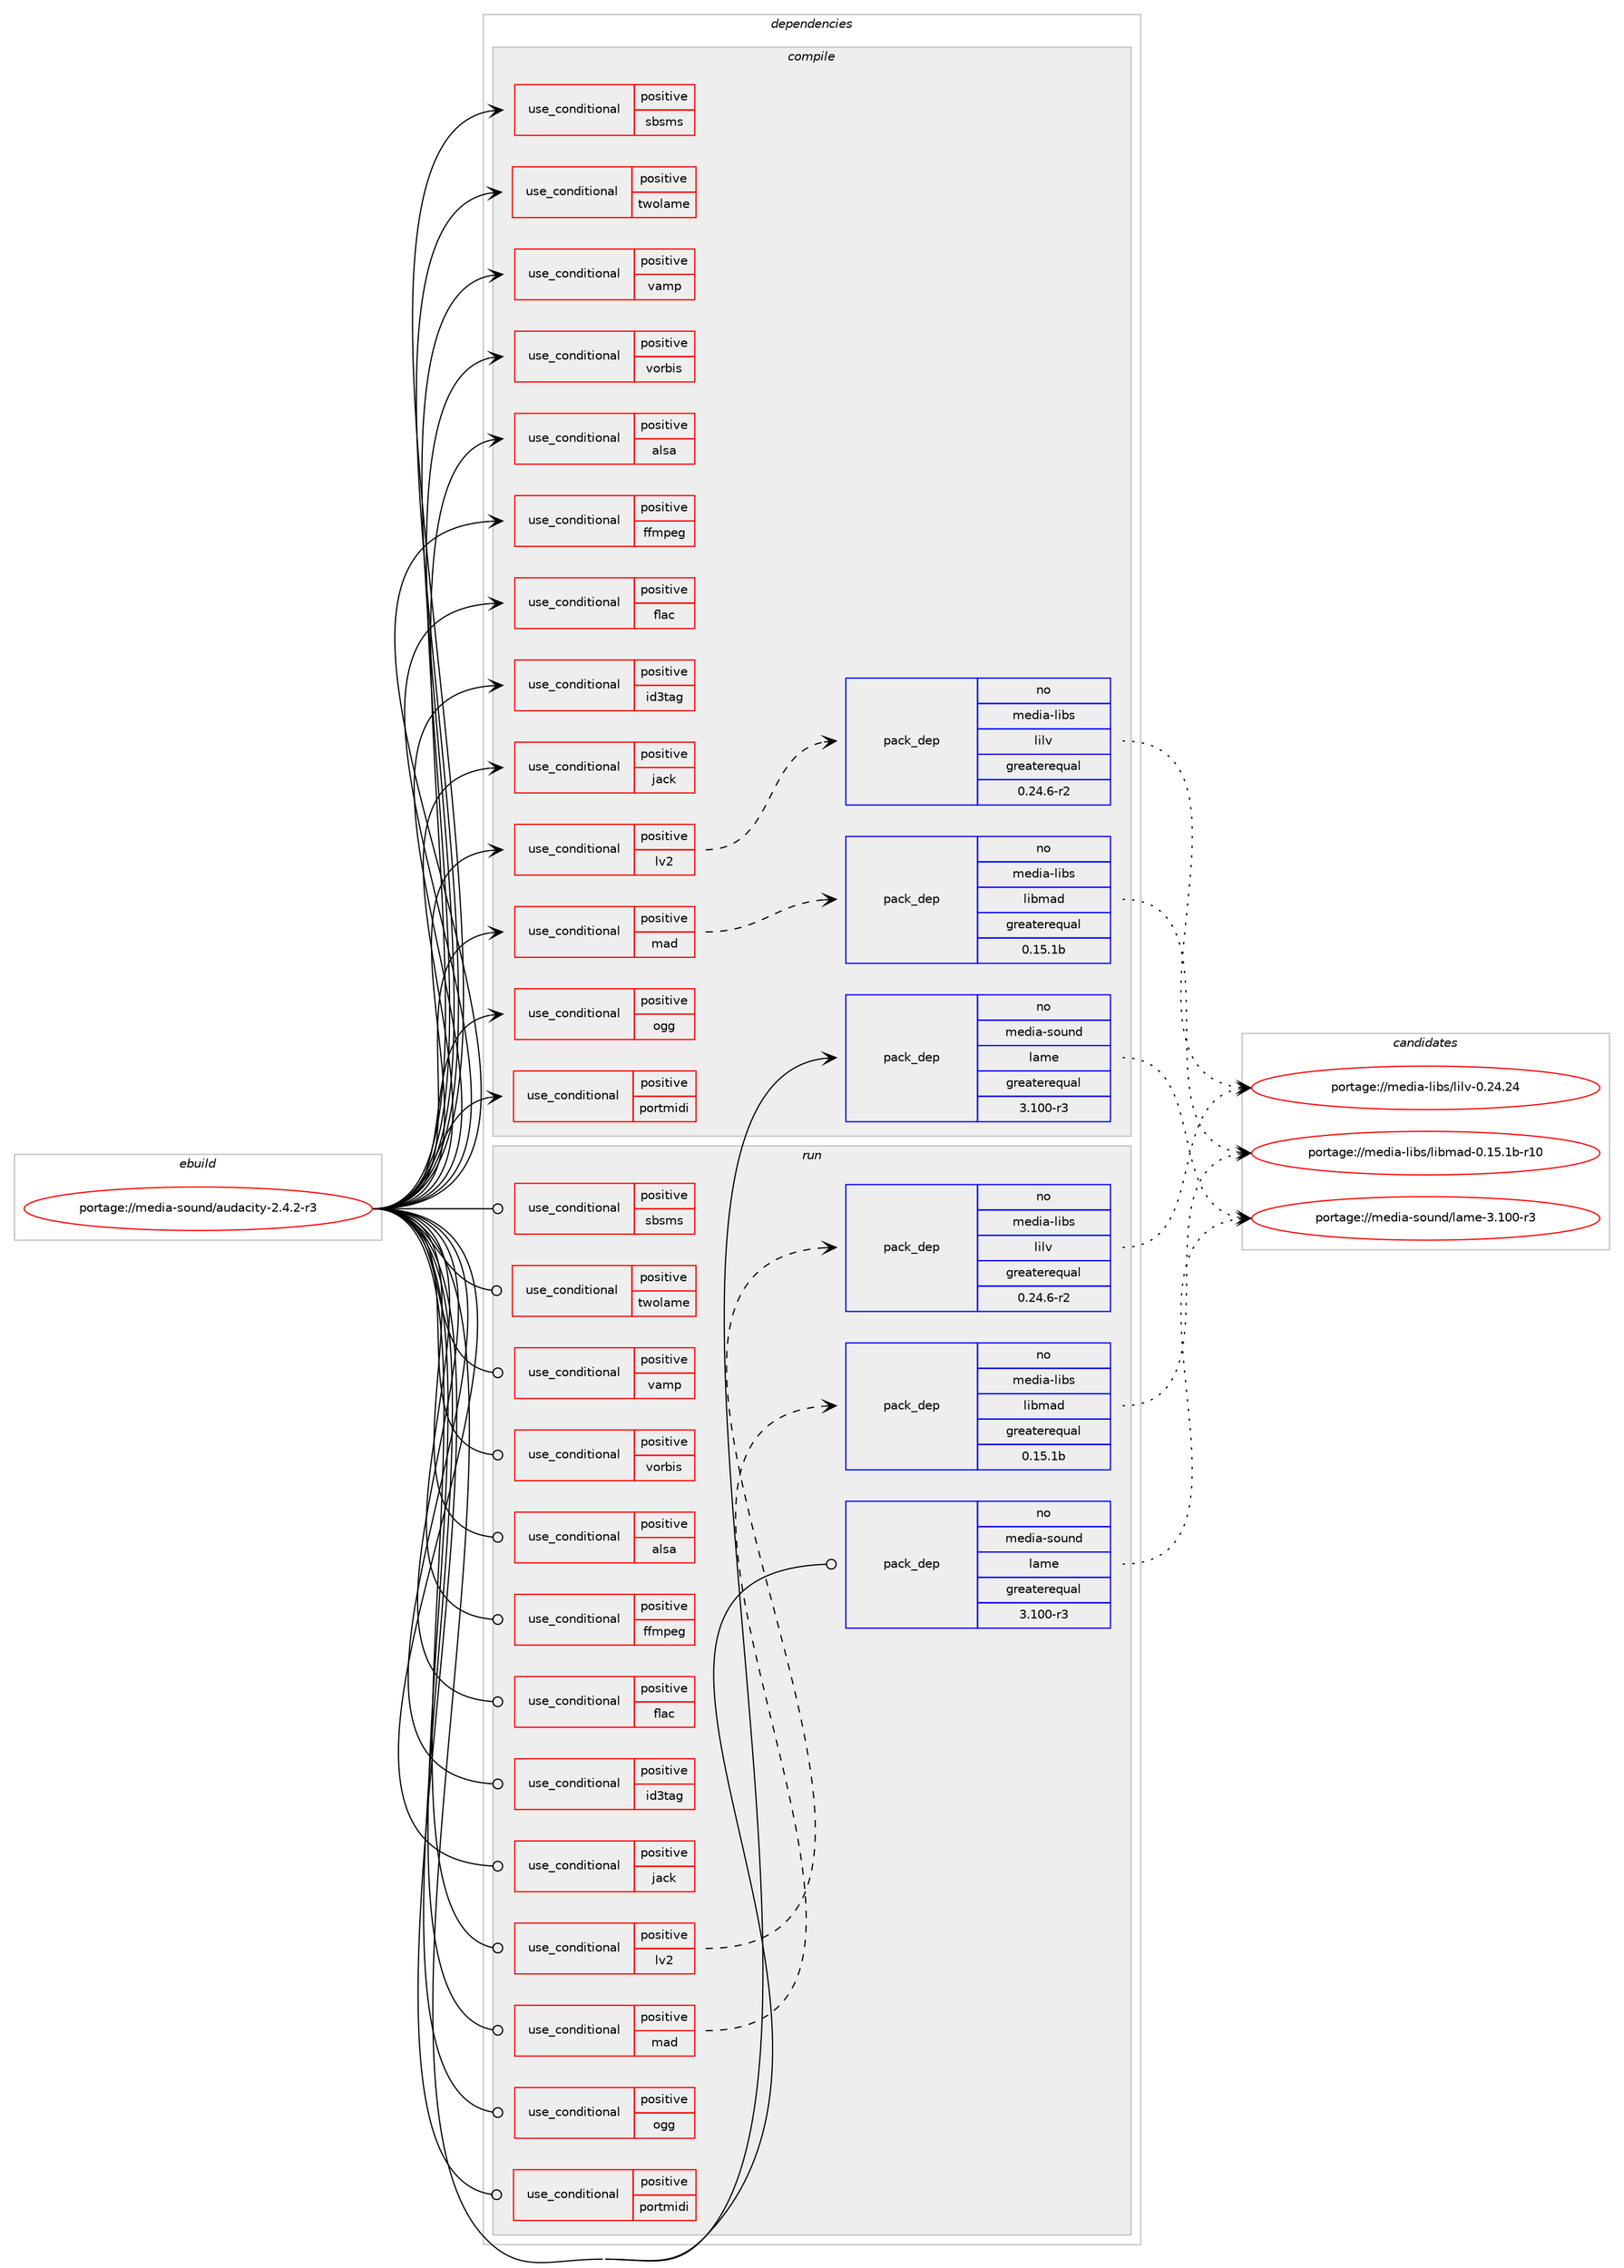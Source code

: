 digraph prolog {

# *************
# Graph options
# *************

newrank=true;
concentrate=true;
compound=true;
graph [rankdir=LR,fontname=Helvetica,fontsize=10,ranksep=1.5];#, ranksep=2.5, nodesep=0.2];
edge  [arrowhead=vee];
node  [fontname=Helvetica,fontsize=10];

# **********
# The ebuild
# **********

subgraph cluster_leftcol {
color=gray;
rank=same;
label=<<i>ebuild</i>>;
id [label="portage://media-sound/audacity-2.4.2-r3", color=red, width=4, href="../media-sound/audacity-2.4.2-r3.svg"];
}

# ****************
# The dependencies
# ****************

subgraph cluster_midcol {
color=gray;
label=<<i>dependencies</i>>;
subgraph cluster_compile {
fillcolor="#eeeeee";
style=filled;
label=<<i>compile</i>>;
subgraph cond77106 {
dependency161798 [label=<<TABLE BORDER="0" CELLBORDER="1" CELLSPACING="0" CELLPADDING="4"><TR><TD ROWSPAN="3" CELLPADDING="10">use_conditional</TD></TR><TR><TD>positive</TD></TR><TR><TD>alsa</TD></TR></TABLE>>, shape=none, color=red];
# *** BEGIN UNKNOWN DEPENDENCY TYPE (TODO) ***
# dependency161798 -> package_dependency(portage://media-sound/audacity-2.4.2-r3,install,no,media-libs,alsa-lib,none,[,,],[],[])
# *** END UNKNOWN DEPENDENCY TYPE (TODO) ***

}
id:e -> dependency161798:w [weight=20,style="solid",arrowhead="vee"];
subgraph cond77107 {
dependency161799 [label=<<TABLE BORDER="0" CELLBORDER="1" CELLSPACING="0" CELLPADDING="4"><TR><TD ROWSPAN="3" CELLPADDING="10">use_conditional</TD></TR><TR><TD>positive</TD></TR><TR><TD>ffmpeg</TD></TR></TABLE>>, shape=none, color=red];
# *** BEGIN UNKNOWN DEPENDENCY TYPE (TODO) ***
# dependency161799 -> package_dependency(portage://media-sound/audacity-2.4.2-r3,install,no,media-video,ffmpeg,none,[,,],any_same_slot,[])
# *** END UNKNOWN DEPENDENCY TYPE (TODO) ***

}
id:e -> dependency161799:w [weight=20,style="solid",arrowhead="vee"];
subgraph cond77108 {
dependency161800 [label=<<TABLE BORDER="0" CELLBORDER="1" CELLSPACING="0" CELLPADDING="4"><TR><TD ROWSPAN="3" CELLPADDING="10">use_conditional</TD></TR><TR><TD>positive</TD></TR><TR><TD>flac</TD></TR></TABLE>>, shape=none, color=red];
# *** BEGIN UNKNOWN DEPENDENCY TYPE (TODO) ***
# dependency161800 -> package_dependency(portage://media-sound/audacity-2.4.2-r3,install,no,media-libs,flac,none,[,,],any_same_slot,[use(enable(cxx),none)])
# *** END UNKNOWN DEPENDENCY TYPE (TODO) ***

}
id:e -> dependency161800:w [weight=20,style="solid",arrowhead="vee"];
subgraph cond77109 {
dependency161801 [label=<<TABLE BORDER="0" CELLBORDER="1" CELLSPACING="0" CELLPADDING="4"><TR><TD ROWSPAN="3" CELLPADDING="10">use_conditional</TD></TR><TR><TD>positive</TD></TR><TR><TD>id3tag</TD></TR></TABLE>>, shape=none, color=red];
# *** BEGIN UNKNOWN DEPENDENCY TYPE (TODO) ***
# dependency161801 -> package_dependency(portage://media-sound/audacity-2.4.2-r3,install,no,media-libs,libid3tag,none,[,,],any_same_slot,[])
# *** END UNKNOWN DEPENDENCY TYPE (TODO) ***

}
id:e -> dependency161801:w [weight=20,style="solid",arrowhead="vee"];
subgraph cond77110 {
dependency161802 [label=<<TABLE BORDER="0" CELLBORDER="1" CELLSPACING="0" CELLPADDING="4"><TR><TD ROWSPAN="3" CELLPADDING="10">use_conditional</TD></TR><TR><TD>positive</TD></TR><TR><TD>jack</TD></TR></TABLE>>, shape=none, color=red];
# *** BEGIN UNKNOWN DEPENDENCY TYPE (TODO) ***
# dependency161802 -> package_dependency(portage://media-sound/audacity-2.4.2-r3,install,no,virtual,jack,none,[,,],[],[])
# *** END UNKNOWN DEPENDENCY TYPE (TODO) ***

}
id:e -> dependency161802:w [weight=20,style="solid",arrowhead="vee"];
subgraph cond77111 {
dependency161803 [label=<<TABLE BORDER="0" CELLBORDER="1" CELLSPACING="0" CELLPADDING="4"><TR><TD ROWSPAN="3" CELLPADDING="10">use_conditional</TD></TR><TR><TD>positive</TD></TR><TR><TD>lv2</TD></TR></TABLE>>, shape=none, color=red];
# *** BEGIN UNKNOWN DEPENDENCY TYPE (TODO) ***
# dependency161803 -> package_dependency(portage://media-sound/audacity-2.4.2-r3,install,no,dev-libs,serd,none,[,,],[],[])
# *** END UNKNOWN DEPENDENCY TYPE (TODO) ***

# *** BEGIN UNKNOWN DEPENDENCY TYPE (TODO) ***
# dependency161803 -> package_dependency(portage://media-sound/audacity-2.4.2-r3,install,no,dev-libs,sord,none,[,,],[],[])
# *** END UNKNOWN DEPENDENCY TYPE (TODO) ***

subgraph pack82320 {
dependency161804 [label=<<TABLE BORDER="0" CELLBORDER="1" CELLSPACING="0" CELLPADDING="4" WIDTH="220"><TR><TD ROWSPAN="6" CELLPADDING="30">pack_dep</TD></TR><TR><TD WIDTH="110">no</TD></TR><TR><TD>media-libs</TD></TR><TR><TD>lilv</TD></TR><TR><TD>greaterequal</TD></TR><TR><TD>0.24.6-r2</TD></TR></TABLE>>, shape=none, color=blue];
}
dependency161803:e -> dependency161804:w [weight=20,style="dashed",arrowhead="vee"];
# *** BEGIN UNKNOWN DEPENDENCY TYPE (TODO) ***
# dependency161803 -> package_dependency(portage://media-sound/audacity-2.4.2-r3,install,no,media-libs,lv2,none,[,,],[],[])
# *** END UNKNOWN DEPENDENCY TYPE (TODO) ***

# *** BEGIN UNKNOWN DEPENDENCY TYPE (TODO) ***
# dependency161803 -> package_dependency(portage://media-sound/audacity-2.4.2-r3,install,no,media-libs,sratom,none,[,,],[],[])
# *** END UNKNOWN DEPENDENCY TYPE (TODO) ***

# *** BEGIN UNKNOWN DEPENDENCY TYPE (TODO) ***
# dependency161803 -> package_dependency(portage://media-sound/audacity-2.4.2-r3,install,no,media-libs,suil,none,[,,],[],[])
# *** END UNKNOWN DEPENDENCY TYPE (TODO) ***

}
id:e -> dependency161803:w [weight=20,style="solid",arrowhead="vee"];
subgraph cond77112 {
dependency161805 [label=<<TABLE BORDER="0" CELLBORDER="1" CELLSPACING="0" CELLPADDING="4"><TR><TD ROWSPAN="3" CELLPADDING="10">use_conditional</TD></TR><TR><TD>positive</TD></TR><TR><TD>mad</TD></TR></TABLE>>, shape=none, color=red];
subgraph pack82321 {
dependency161806 [label=<<TABLE BORDER="0" CELLBORDER="1" CELLSPACING="0" CELLPADDING="4" WIDTH="220"><TR><TD ROWSPAN="6" CELLPADDING="30">pack_dep</TD></TR><TR><TD WIDTH="110">no</TD></TR><TR><TD>media-libs</TD></TR><TR><TD>libmad</TD></TR><TR><TD>greaterequal</TD></TR><TR><TD>0.15.1b</TD></TR></TABLE>>, shape=none, color=blue];
}
dependency161805:e -> dependency161806:w [weight=20,style="dashed",arrowhead="vee"];
}
id:e -> dependency161805:w [weight=20,style="solid",arrowhead="vee"];
subgraph cond77113 {
dependency161807 [label=<<TABLE BORDER="0" CELLBORDER="1" CELLSPACING="0" CELLPADDING="4"><TR><TD ROWSPAN="3" CELLPADDING="10">use_conditional</TD></TR><TR><TD>positive</TD></TR><TR><TD>ogg</TD></TR></TABLE>>, shape=none, color=red];
# *** BEGIN UNKNOWN DEPENDENCY TYPE (TODO) ***
# dependency161807 -> package_dependency(portage://media-sound/audacity-2.4.2-r3,install,no,media-libs,libogg,none,[,,],[],[])
# *** END UNKNOWN DEPENDENCY TYPE (TODO) ***

}
id:e -> dependency161807:w [weight=20,style="solid",arrowhead="vee"];
subgraph cond77114 {
dependency161808 [label=<<TABLE BORDER="0" CELLBORDER="1" CELLSPACING="0" CELLPADDING="4"><TR><TD ROWSPAN="3" CELLPADDING="10">use_conditional</TD></TR><TR><TD>positive</TD></TR><TR><TD>portmidi</TD></TR></TABLE>>, shape=none, color=red];
# *** BEGIN UNKNOWN DEPENDENCY TYPE (TODO) ***
# dependency161808 -> package_dependency(portage://media-sound/audacity-2.4.2-r3,install,no,media-libs,portmidi,none,[,,],[],[])
# *** END UNKNOWN DEPENDENCY TYPE (TODO) ***

}
id:e -> dependency161808:w [weight=20,style="solid",arrowhead="vee"];
subgraph cond77115 {
dependency161809 [label=<<TABLE BORDER="0" CELLBORDER="1" CELLSPACING="0" CELLPADDING="4"><TR><TD ROWSPAN="3" CELLPADDING="10">use_conditional</TD></TR><TR><TD>positive</TD></TR><TR><TD>sbsms</TD></TR></TABLE>>, shape=none, color=red];
# *** BEGIN UNKNOWN DEPENDENCY TYPE (TODO) ***
# dependency161809 -> package_dependency(portage://media-sound/audacity-2.4.2-r3,install,no,media-libs,libsbsms,none,[,,],[],[])
# *** END UNKNOWN DEPENDENCY TYPE (TODO) ***

}
id:e -> dependency161809:w [weight=20,style="solid",arrowhead="vee"];
subgraph cond77116 {
dependency161810 [label=<<TABLE BORDER="0" CELLBORDER="1" CELLSPACING="0" CELLPADDING="4"><TR><TD ROWSPAN="3" CELLPADDING="10">use_conditional</TD></TR><TR><TD>positive</TD></TR><TR><TD>twolame</TD></TR></TABLE>>, shape=none, color=red];
# *** BEGIN UNKNOWN DEPENDENCY TYPE (TODO) ***
# dependency161810 -> package_dependency(portage://media-sound/audacity-2.4.2-r3,install,no,media-sound,twolame,none,[,,],[],[])
# *** END UNKNOWN DEPENDENCY TYPE (TODO) ***

}
id:e -> dependency161810:w [weight=20,style="solid",arrowhead="vee"];
subgraph cond77117 {
dependency161811 [label=<<TABLE BORDER="0" CELLBORDER="1" CELLSPACING="0" CELLPADDING="4"><TR><TD ROWSPAN="3" CELLPADDING="10">use_conditional</TD></TR><TR><TD>positive</TD></TR><TR><TD>vamp</TD></TR></TABLE>>, shape=none, color=red];
# *** BEGIN UNKNOWN DEPENDENCY TYPE (TODO) ***
# dependency161811 -> package_dependency(portage://media-sound/audacity-2.4.2-r3,install,no,media-libs,vamp-plugin-sdk,none,[,,],[],[])
# *** END UNKNOWN DEPENDENCY TYPE (TODO) ***

}
id:e -> dependency161811:w [weight=20,style="solid",arrowhead="vee"];
subgraph cond77118 {
dependency161812 [label=<<TABLE BORDER="0" CELLBORDER="1" CELLSPACING="0" CELLPADDING="4"><TR><TD ROWSPAN="3" CELLPADDING="10">use_conditional</TD></TR><TR><TD>positive</TD></TR><TR><TD>vorbis</TD></TR></TABLE>>, shape=none, color=red];
# *** BEGIN UNKNOWN DEPENDENCY TYPE (TODO) ***
# dependency161812 -> package_dependency(portage://media-sound/audacity-2.4.2-r3,install,no,media-libs,libvorbis,none,[,,],[],[])
# *** END UNKNOWN DEPENDENCY TYPE (TODO) ***

}
id:e -> dependency161812:w [weight=20,style="solid",arrowhead="vee"];
# *** BEGIN UNKNOWN DEPENDENCY TYPE (TODO) ***
# id -> package_dependency(portage://media-sound/audacity-2.4.2-r3,install,no,dev-libs,expat,none,[,,],[],[])
# *** END UNKNOWN DEPENDENCY TYPE (TODO) ***

# *** BEGIN UNKNOWN DEPENDENCY TYPE (TODO) ***
# id -> package_dependency(portage://media-sound/audacity-2.4.2-r3,install,no,dev-util,desktop-file-utils,none,[,,],[],[])
# *** END UNKNOWN DEPENDENCY TYPE (TODO) ***

# *** BEGIN UNKNOWN DEPENDENCY TYPE (TODO) ***
# id -> package_dependency(portage://media-sound/audacity-2.4.2-r3,install,no,media-libs,libsndfile,none,[,,],[],[])
# *** END UNKNOWN DEPENDENCY TYPE (TODO) ***

# *** BEGIN UNKNOWN DEPENDENCY TYPE (TODO) ***
# id -> package_dependency(portage://media-sound/audacity-2.4.2-r3,install,no,media-libs,libsoundtouch,none,[,,],any_same_slot,[])
# *** END UNKNOWN DEPENDENCY TYPE (TODO) ***

# *** BEGIN UNKNOWN DEPENDENCY TYPE (TODO) ***
# id -> package_dependency(portage://media-sound/audacity-2.4.2-r3,install,no,media-libs,portaudio,none,[,,],[],[use(optenable(alsa),none)])
# *** END UNKNOWN DEPENDENCY TYPE (TODO) ***

# *** BEGIN UNKNOWN DEPENDENCY TYPE (TODO) ***
# id -> package_dependency(portage://media-sound/audacity-2.4.2-r3,install,no,media-libs,soxr,none,[,,],[],[])
# *** END UNKNOWN DEPENDENCY TYPE (TODO) ***

subgraph pack82322 {
dependency161813 [label=<<TABLE BORDER="0" CELLBORDER="1" CELLSPACING="0" CELLPADDING="4" WIDTH="220"><TR><TD ROWSPAN="6" CELLPADDING="30">pack_dep</TD></TR><TR><TD WIDTH="110">no</TD></TR><TR><TD>media-sound</TD></TR><TR><TD>lame</TD></TR><TR><TD>greaterequal</TD></TR><TR><TD>3.100-r3</TD></TR></TABLE>>, shape=none, color=blue];
}
id:e -> dependency161813:w [weight=20,style="solid",arrowhead="vee"];
# *** BEGIN UNKNOWN DEPENDENCY TYPE (TODO) ***
# id -> package_dependency(portage://media-sound/audacity-2.4.2-r3,install,no,x11-libs,wxGTK,none,[,,],[slot(3.0-gtk3)],[use(enable(X),none)])
# *** END UNKNOWN DEPENDENCY TYPE (TODO) ***

# *** BEGIN UNKNOWN DEPENDENCY TYPE (TODO) ***
# id -> package_dependency(portage://media-sound/audacity-2.4.2-r3,install,no,x11-misc,shared-mime-info,none,[,,],[],[])
# *** END UNKNOWN DEPENDENCY TYPE (TODO) ***

}
subgraph cluster_compileandrun {
fillcolor="#eeeeee";
style=filled;
label=<<i>compile and run</i>>;
}
subgraph cluster_run {
fillcolor="#eeeeee";
style=filled;
label=<<i>run</i>>;
subgraph cond77119 {
dependency161814 [label=<<TABLE BORDER="0" CELLBORDER="1" CELLSPACING="0" CELLPADDING="4"><TR><TD ROWSPAN="3" CELLPADDING="10">use_conditional</TD></TR><TR><TD>positive</TD></TR><TR><TD>alsa</TD></TR></TABLE>>, shape=none, color=red];
# *** BEGIN UNKNOWN DEPENDENCY TYPE (TODO) ***
# dependency161814 -> package_dependency(portage://media-sound/audacity-2.4.2-r3,run,no,media-libs,alsa-lib,none,[,,],[],[])
# *** END UNKNOWN DEPENDENCY TYPE (TODO) ***

}
id:e -> dependency161814:w [weight=20,style="solid",arrowhead="odot"];
subgraph cond77120 {
dependency161815 [label=<<TABLE BORDER="0" CELLBORDER="1" CELLSPACING="0" CELLPADDING="4"><TR><TD ROWSPAN="3" CELLPADDING="10">use_conditional</TD></TR><TR><TD>positive</TD></TR><TR><TD>ffmpeg</TD></TR></TABLE>>, shape=none, color=red];
# *** BEGIN UNKNOWN DEPENDENCY TYPE (TODO) ***
# dependency161815 -> package_dependency(portage://media-sound/audacity-2.4.2-r3,run,no,media-video,ffmpeg,none,[,,],any_same_slot,[])
# *** END UNKNOWN DEPENDENCY TYPE (TODO) ***

}
id:e -> dependency161815:w [weight=20,style="solid",arrowhead="odot"];
subgraph cond77121 {
dependency161816 [label=<<TABLE BORDER="0" CELLBORDER="1" CELLSPACING="0" CELLPADDING="4"><TR><TD ROWSPAN="3" CELLPADDING="10">use_conditional</TD></TR><TR><TD>positive</TD></TR><TR><TD>flac</TD></TR></TABLE>>, shape=none, color=red];
# *** BEGIN UNKNOWN DEPENDENCY TYPE (TODO) ***
# dependency161816 -> package_dependency(portage://media-sound/audacity-2.4.2-r3,run,no,media-libs,flac,none,[,,],any_same_slot,[use(enable(cxx),none)])
# *** END UNKNOWN DEPENDENCY TYPE (TODO) ***

}
id:e -> dependency161816:w [weight=20,style="solid",arrowhead="odot"];
subgraph cond77122 {
dependency161817 [label=<<TABLE BORDER="0" CELLBORDER="1" CELLSPACING="0" CELLPADDING="4"><TR><TD ROWSPAN="3" CELLPADDING="10">use_conditional</TD></TR><TR><TD>positive</TD></TR><TR><TD>id3tag</TD></TR></TABLE>>, shape=none, color=red];
# *** BEGIN UNKNOWN DEPENDENCY TYPE (TODO) ***
# dependency161817 -> package_dependency(portage://media-sound/audacity-2.4.2-r3,run,no,media-libs,libid3tag,none,[,,],any_same_slot,[])
# *** END UNKNOWN DEPENDENCY TYPE (TODO) ***

}
id:e -> dependency161817:w [weight=20,style="solid",arrowhead="odot"];
subgraph cond77123 {
dependency161818 [label=<<TABLE BORDER="0" CELLBORDER="1" CELLSPACING="0" CELLPADDING="4"><TR><TD ROWSPAN="3" CELLPADDING="10">use_conditional</TD></TR><TR><TD>positive</TD></TR><TR><TD>jack</TD></TR></TABLE>>, shape=none, color=red];
# *** BEGIN UNKNOWN DEPENDENCY TYPE (TODO) ***
# dependency161818 -> package_dependency(portage://media-sound/audacity-2.4.2-r3,run,no,virtual,jack,none,[,,],[],[])
# *** END UNKNOWN DEPENDENCY TYPE (TODO) ***

}
id:e -> dependency161818:w [weight=20,style="solid",arrowhead="odot"];
subgraph cond77124 {
dependency161819 [label=<<TABLE BORDER="0" CELLBORDER="1" CELLSPACING="0" CELLPADDING="4"><TR><TD ROWSPAN="3" CELLPADDING="10">use_conditional</TD></TR><TR><TD>positive</TD></TR><TR><TD>lv2</TD></TR></TABLE>>, shape=none, color=red];
# *** BEGIN UNKNOWN DEPENDENCY TYPE (TODO) ***
# dependency161819 -> package_dependency(portage://media-sound/audacity-2.4.2-r3,run,no,dev-libs,serd,none,[,,],[],[])
# *** END UNKNOWN DEPENDENCY TYPE (TODO) ***

# *** BEGIN UNKNOWN DEPENDENCY TYPE (TODO) ***
# dependency161819 -> package_dependency(portage://media-sound/audacity-2.4.2-r3,run,no,dev-libs,sord,none,[,,],[],[])
# *** END UNKNOWN DEPENDENCY TYPE (TODO) ***

subgraph pack82323 {
dependency161820 [label=<<TABLE BORDER="0" CELLBORDER="1" CELLSPACING="0" CELLPADDING="4" WIDTH="220"><TR><TD ROWSPAN="6" CELLPADDING="30">pack_dep</TD></TR><TR><TD WIDTH="110">no</TD></TR><TR><TD>media-libs</TD></TR><TR><TD>lilv</TD></TR><TR><TD>greaterequal</TD></TR><TR><TD>0.24.6-r2</TD></TR></TABLE>>, shape=none, color=blue];
}
dependency161819:e -> dependency161820:w [weight=20,style="dashed",arrowhead="vee"];
# *** BEGIN UNKNOWN DEPENDENCY TYPE (TODO) ***
# dependency161819 -> package_dependency(portage://media-sound/audacity-2.4.2-r3,run,no,media-libs,lv2,none,[,,],[],[])
# *** END UNKNOWN DEPENDENCY TYPE (TODO) ***

# *** BEGIN UNKNOWN DEPENDENCY TYPE (TODO) ***
# dependency161819 -> package_dependency(portage://media-sound/audacity-2.4.2-r3,run,no,media-libs,sratom,none,[,,],[],[])
# *** END UNKNOWN DEPENDENCY TYPE (TODO) ***

# *** BEGIN UNKNOWN DEPENDENCY TYPE (TODO) ***
# dependency161819 -> package_dependency(portage://media-sound/audacity-2.4.2-r3,run,no,media-libs,suil,none,[,,],[],[])
# *** END UNKNOWN DEPENDENCY TYPE (TODO) ***

}
id:e -> dependency161819:w [weight=20,style="solid",arrowhead="odot"];
subgraph cond77125 {
dependency161821 [label=<<TABLE BORDER="0" CELLBORDER="1" CELLSPACING="0" CELLPADDING="4"><TR><TD ROWSPAN="3" CELLPADDING="10">use_conditional</TD></TR><TR><TD>positive</TD></TR><TR><TD>mad</TD></TR></TABLE>>, shape=none, color=red];
subgraph pack82324 {
dependency161822 [label=<<TABLE BORDER="0" CELLBORDER="1" CELLSPACING="0" CELLPADDING="4" WIDTH="220"><TR><TD ROWSPAN="6" CELLPADDING="30">pack_dep</TD></TR><TR><TD WIDTH="110">no</TD></TR><TR><TD>media-libs</TD></TR><TR><TD>libmad</TD></TR><TR><TD>greaterequal</TD></TR><TR><TD>0.15.1b</TD></TR></TABLE>>, shape=none, color=blue];
}
dependency161821:e -> dependency161822:w [weight=20,style="dashed",arrowhead="vee"];
}
id:e -> dependency161821:w [weight=20,style="solid",arrowhead="odot"];
subgraph cond77126 {
dependency161823 [label=<<TABLE BORDER="0" CELLBORDER="1" CELLSPACING="0" CELLPADDING="4"><TR><TD ROWSPAN="3" CELLPADDING="10">use_conditional</TD></TR><TR><TD>positive</TD></TR><TR><TD>ogg</TD></TR></TABLE>>, shape=none, color=red];
# *** BEGIN UNKNOWN DEPENDENCY TYPE (TODO) ***
# dependency161823 -> package_dependency(portage://media-sound/audacity-2.4.2-r3,run,no,media-libs,libogg,none,[,,],[],[])
# *** END UNKNOWN DEPENDENCY TYPE (TODO) ***

}
id:e -> dependency161823:w [weight=20,style="solid",arrowhead="odot"];
subgraph cond77127 {
dependency161824 [label=<<TABLE BORDER="0" CELLBORDER="1" CELLSPACING="0" CELLPADDING="4"><TR><TD ROWSPAN="3" CELLPADDING="10">use_conditional</TD></TR><TR><TD>positive</TD></TR><TR><TD>portmidi</TD></TR></TABLE>>, shape=none, color=red];
# *** BEGIN UNKNOWN DEPENDENCY TYPE (TODO) ***
# dependency161824 -> package_dependency(portage://media-sound/audacity-2.4.2-r3,run,no,media-libs,portmidi,none,[,,],[],[])
# *** END UNKNOWN DEPENDENCY TYPE (TODO) ***

}
id:e -> dependency161824:w [weight=20,style="solid",arrowhead="odot"];
subgraph cond77128 {
dependency161825 [label=<<TABLE BORDER="0" CELLBORDER="1" CELLSPACING="0" CELLPADDING="4"><TR><TD ROWSPAN="3" CELLPADDING="10">use_conditional</TD></TR><TR><TD>positive</TD></TR><TR><TD>sbsms</TD></TR></TABLE>>, shape=none, color=red];
# *** BEGIN UNKNOWN DEPENDENCY TYPE (TODO) ***
# dependency161825 -> package_dependency(portage://media-sound/audacity-2.4.2-r3,run,no,media-libs,libsbsms,none,[,,],[],[])
# *** END UNKNOWN DEPENDENCY TYPE (TODO) ***

}
id:e -> dependency161825:w [weight=20,style="solid",arrowhead="odot"];
subgraph cond77129 {
dependency161826 [label=<<TABLE BORDER="0" CELLBORDER="1" CELLSPACING="0" CELLPADDING="4"><TR><TD ROWSPAN="3" CELLPADDING="10">use_conditional</TD></TR><TR><TD>positive</TD></TR><TR><TD>twolame</TD></TR></TABLE>>, shape=none, color=red];
# *** BEGIN UNKNOWN DEPENDENCY TYPE (TODO) ***
# dependency161826 -> package_dependency(portage://media-sound/audacity-2.4.2-r3,run,no,media-sound,twolame,none,[,,],[],[])
# *** END UNKNOWN DEPENDENCY TYPE (TODO) ***

}
id:e -> dependency161826:w [weight=20,style="solid",arrowhead="odot"];
subgraph cond77130 {
dependency161827 [label=<<TABLE BORDER="0" CELLBORDER="1" CELLSPACING="0" CELLPADDING="4"><TR><TD ROWSPAN="3" CELLPADDING="10">use_conditional</TD></TR><TR><TD>positive</TD></TR><TR><TD>vamp</TD></TR></TABLE>>, shape=none, color=red];
# *** BEGIN UNKNOWN DEPENDENCY TYPE (TODO) ***
# dependency161827 -> package_dependency(portage://media-sound/audacity-2.4.2-r3,run,no,media-libs,vamp-plugin-sdk,none,[,,],[],[])
# *** END UNKNOWN DEPENDENCY TYPE (TODO) ***

}
id:e -> dependency161827:w [weight=20,style="solid",arrowhead="odot"];
subgraph cond77131 {
dependency161828 [label=<<TABLE BORDER="0" CELLBORDER="1" CELLSPACING="0" CELLPADDING="4"><TR><TD ROWSPAN="3" CELLPADDING="10">use_conditional</TD></TR><TR><TD>positive</TD></TR><TR><TD>vorbis</TD></TR></TABLE>>, shape=none, color=red];
# *** BEGIN UNKNOWN DEPENDENCY TYPE (TODO) ***
# dependency161828 -> package_dependency(portage://media-sound/audacity-2.4.2-r3,run,no,media-libs,libvorbis,none,[,,],[],[])
# *** END UNKNOWN DEPENDENCY TYPE (TODO) ***

}
id:e -> dependency161828:w [weight=20,style="solid",arrowhead="odot"];
# *** BEGIN UNKNOWN DEPENDENCY TYPE (TODO) ***
# id -> package_dependency(portage://media-sound/audacity-2.4.2-r3,run,no,dev-libs,expat,none,[,,],[],[])
# *** END UNKNOWN DEPENDENCY TYPE (TODO) ***

# *** BEGIN UNKNOWN DEPENDENCY TYPE (TODO) ***
# id -> package_dependency(portage://media-sound/audacity-2.4.2-r3,run,no,media-libs,libsndfile,none,[,,],[],[])
# *** END UNKNOWN DEPENDENCY TYPE (TODO) ***

# *** BEGIN UNKNOWN DEPENDENCY TYPE (TODO) ***
# id -> package_dependency(portage://media-sound/audacity-2.4.2-r3,run,no,media-libs,libsoundtouch,none,[,,],any_same_slot,[])
# *** END UNKNOWN DEPENDENCY TYPE (TODO) ***

# *** BEGIN UNKNOWN DEPENDENCY TYPE (TODO) ***
# id -> package_dependency(portage://media-sound/audacity-2.4.2-r3,run,no,media-libs,portaudio,none,[,,],[],[use(optenable(alsa),none)])
# *** END UNKNOWN DEPENDENCY TYPE (TODO) ***

# *** BEGIN UNKNOWN DEPENDENCY TYPE (TODO) ***
# id -> package_dependency(portage://media-sound/audacity-2.4.2-r3,run,no,media-libs,soxr,none,[,,],[],[])
# *** END UNKNOWN DEPENDENCY TYPE (TODO) ***

subgraph pack82325 {
dependency161829 [label=<<TABLE BORDER="0" CELLBORDER="1" CELLSPACING="0" CELLPADDING="4" WIDTH="220"><TR><TD ROWSPAN="6" CELLPADDING="30">pack_dep</TD></TR><TR><TD WIDTH="110">no</TD></TR><TR><TD>media-sound</TD></TR><TR><TD>lame</TD></TR><TR><TD>greaterequal</TD></TR><TR><TD>3.100-r3</TD></TR></TABLE>>, shape=none, color=blue];
}
id:e -> dependency161829:w [weight=20,style="solid",arrowhead="odot"];
# *** BEGIN UNKNOWN DEPENDENCY TYPE (TODO) ***
# id -> package_dependency(portage://media-sound/audacity-2.4.2-r3,run,no,x11-libs,wxGTK,none,[,,],[slot(3.0-gtk3)],[use(enable(X),none)])
# *** END UNKNOWN DEPENDENCY TYPE (TODO) ***

}
}

# **************
# The candidates
# **************

subgraph cluster_choices {
rank=same;
color=gray;
label=<<i>candidates</i>>;

subgraph choice82320 {
color=black;
nodesep=1;
choice109101100105974510810598115471081051081184548465052465052 [label="portage://media-libs/lilv-0.24.24", color=red, width=4,href="../media-libs/lilv-0.24.24.svg"];
dependency161804:e -> choice109101100105974510810598115471081051081184548465052465052:w [style=dotted,weight="100"];
}
subgraph choice82321 {
color=black;
nodesep=1;
choice1091011001059745108105981154710810598109971004548464953464998451144948 [label="portage://media-libs/libmad-0.15.1b-r10", color=red, width=4,href="../media-libs/libmad-0.15.1b-r10.svg"];
dependency161806:e -> choice1091011001059745108105981154710810598109971004548464953464998451144948:w [style=dotted,weight="100"];
}
subgraph choice82322 {
color=black;
nodesep=1;
choice109101100105974511511111711010047108971091014551464948484511451 [label="portage://media-sound/lame-3.100-r3", color=red, width=4,href="../media-sound/lame-3.100-r3.svg"];
dependency161813:e -> choice109101100105974511511111711010047108971091014551464948484511451:w [style=dotted,weight="100"];
}
subgraph choice82323 {
color=black;
nodesep=1;
choice109101100105974510810598115471081051081184548465052465052 [label="portage://media-libs/lilv-0.24.24", color=red, width=4,href="../media-libs/lilv-0.24.24.svg"];
dependency161820:e -> choice109101100105974510810598115471081051081184548465052465052:w [style=dotted,weight="100"];
}
subgraph choice82324 {
color=black;
nodesep=1;
choice1091011001059745108105981154710810598109971004548464953464998451144948 [label="portage://media-libs/libmad-0.15.1b-r10", color=red, width=4,href="../media-libs/libmad-0.15.1b-r10.svg"];
dependency161822:e -> choice1091011001059745108105981154710810598109971004548464953464998451144948:w [style=dotted,weight="100"];
}
subgraph choice82325 {
color=black;
nodesep=1;
choice109101100105974511511111711010047108971091014551464948484511451 [label="portage://media-sound/lame-3.100-r3", color=red, width=4,href="../media-sound/lame-3.100-r3.svg"];
dependency161829:e -> choice109101100105974511511111711010047108971091014551464948484511451:w [style=dotted,weight="100"];
}
}

}
